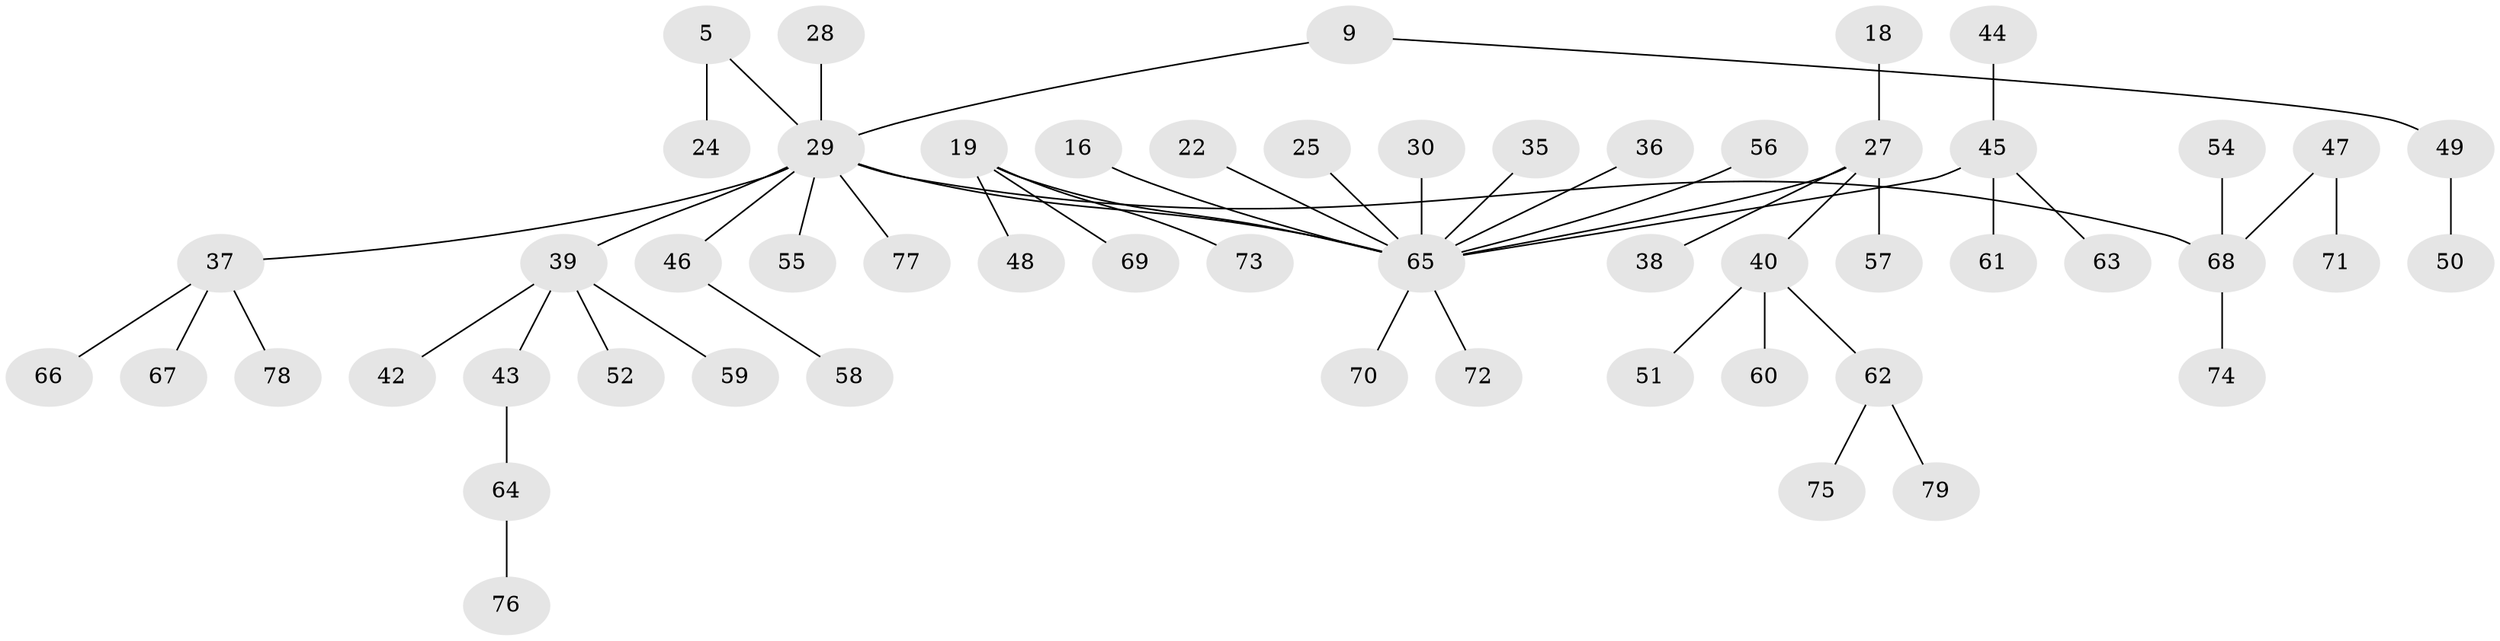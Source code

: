 // original degree distribution, {3: 0.1518987341772152, 5: 0.02531645569620253, 6: 0.012658227848101266, 9: 0.012658227848101266, 2: 0.17721518987341772, 4: 0.0759493670886076, 1: 0.5443037974683544}
// Generated by graph-tools (version 1.1) at 2025/56/03/04/25 21:56:20]
// undirected, 55 vertices, 54 edges
graph export_dot {
graph [start="1"]
  node [color=gray90,style=filled];
  5;
  9;
  16;
  18;
  19;
  22;
  24;
  25;
  27 [super="+17"];
  28;
  29 [super="+1+8+26"];
  30;
  35;
  36;
  37;
  38;
  39 [super="+11"];
  40;
  42;
  43;
  44;
  45 [super="+41+34"];
  46;
  47;
  48;
  49;
  50;
  51;
  52;
  54;
  55;
  56;
  57;
  58;
  59;
  60;
  61;
  62 [super="+53"];
  63;
  64;
  65 [super="+32"];
  66;
  67;
  68 [super="+15"];
  69;
  70;
  71;
  72;
  73;
  74;
  75;
  76;
  77;
  78;
  79;
  5 -- 24;
  5 -- 29;
  9 -- 49;
  9 -- 29;
  16 -- 65;
  18 -- 27;
  19 -- 48;
  19 -- 69;
  19 -- 73;
  19 -- 65;
  22 -- 65;
  25 -- 65;
  27 -- 38;
  27 -- 40;
  27 -- 57;
  27 -- 65;
  28 -- 29;
  29 -- 77;
  29 -- 37;
  29 -- 39;
  29 -- 46;
  29 -- 55;
  29 -- 68;
  29 -- 65;
  30 -- 65;
  35 -- 65;
  36 -- 65;
  37 -- 66;
  37 -- 67;
  37 -- 78;
  39 -- 42;
  39 -- 43;
  39 -- 52;
  39 -- 59;
  40 -- 51;
  40 -- 60;
  40 -- 62;
  43 -- 64;
  44 -- 45;
  45 -- 61;
  45 -- 63;
  45 -- 65;
  46 -- 58;
  47 -- 71;
  47 -- 68;
  49 -- 50;
  54 -- 68;
  56 -- 65;
  62 -- 75;
  62 -- 79;
  64 -- 76;
  65 -- 72;
  65 -- 70;
  68 -- 74;
}
